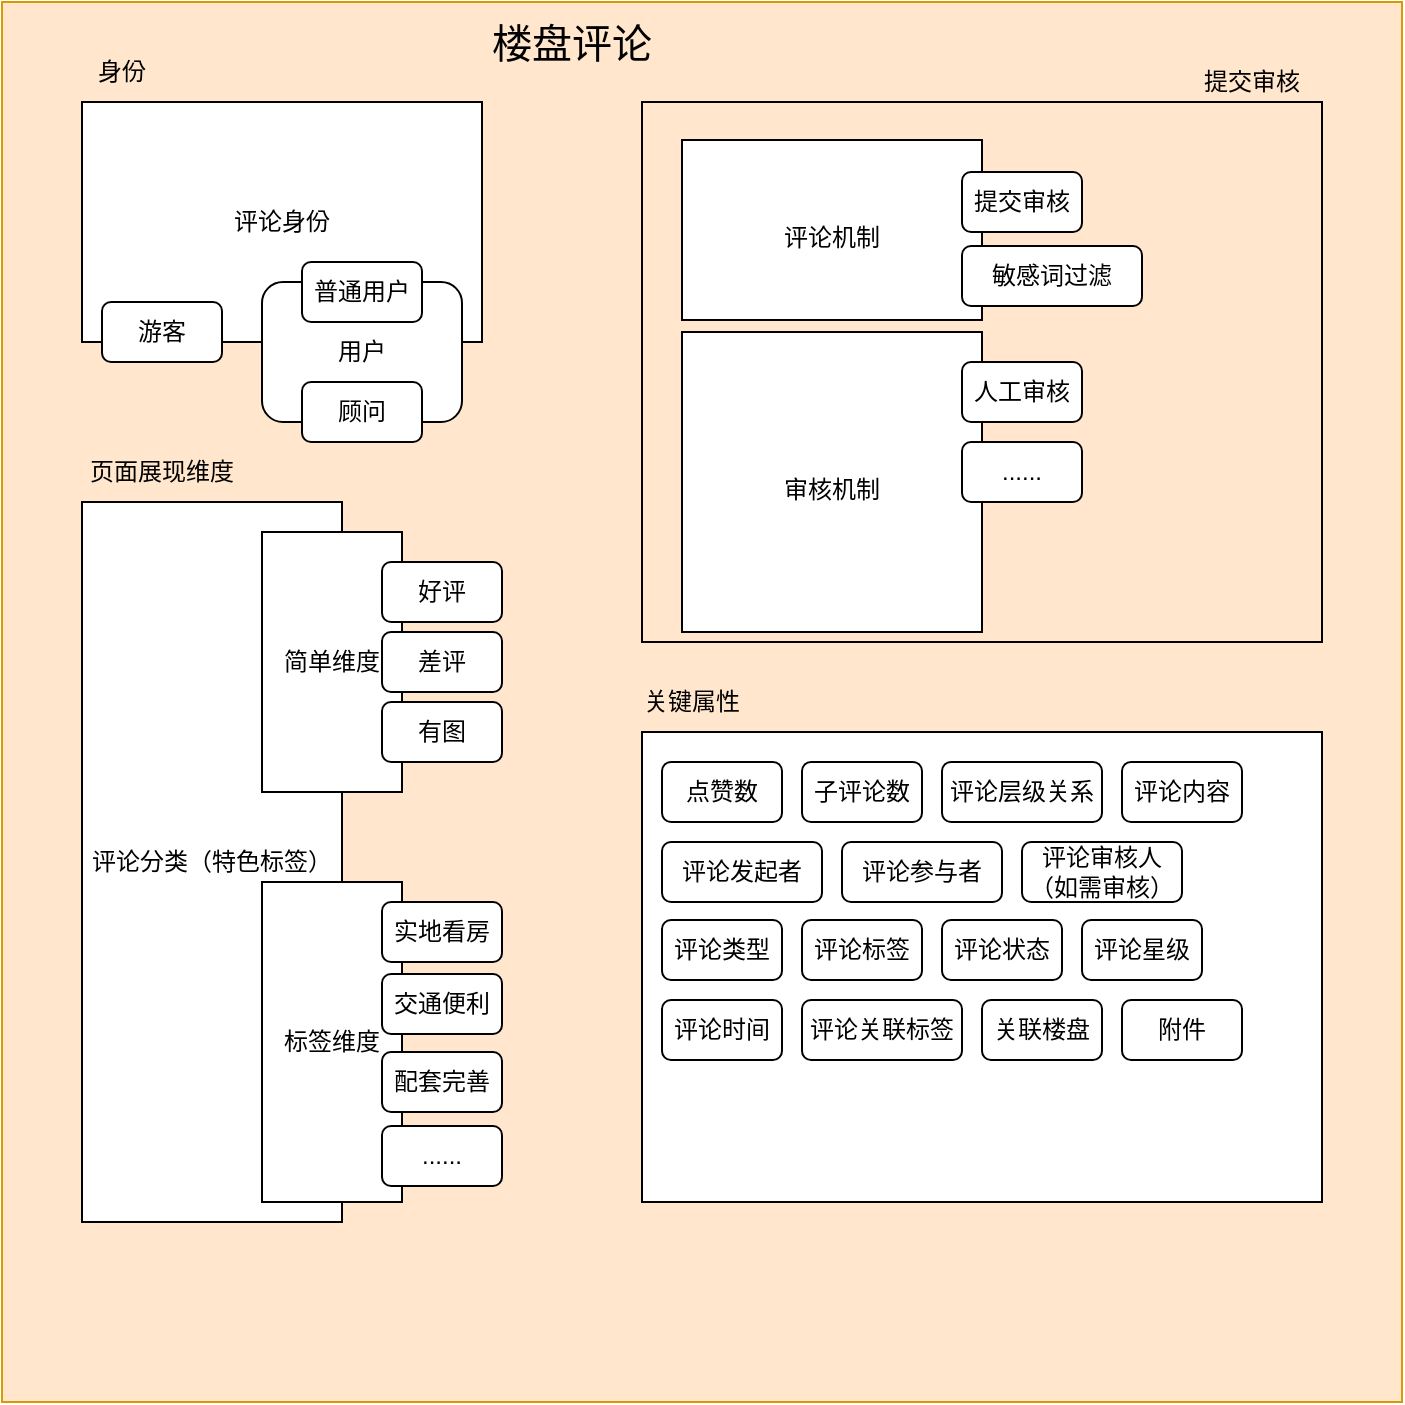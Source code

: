 <mxfile version="14.8.0" type="github" pages="2">
  <diagram id="0LVFIWE_cZ-BKO6vqAE3" name="楼盘评论">
    <mxGraphModel dx="1422" dy="762" grid="1" gridSize="10" guides="1" tooltips="1" connect="1" arrows="1" fold="1" page="1" pageScale="1" pageWidth="827" pageHeight="1169" math="0" shadow="0">
      <root>
        <mxCell id="0" />
        <mxCell id="1" parent="0" />
        <mxCell id="6tDgeE5sxYvlEyEiNsdh-1" value="" style="whiteSpace=wrap;html=1;aspect=fixed;fillColor=#ffe6cc;strokeColor=#d79b00;" parent="1" vertex="1">
          <mxGeometry x="110" y="60" width="700" height="700" as="geometry" />
        </mxCell>
        <mxCell id="6tDgeE5sxYvlEyEiNsdh-5" value="评论身份" style="rounded=0;whiteSpace=wrap;html=1;" parent="1" vertex="1">
          <mxGeometry x="150" y="110" width="200" height="120" as="geometry" />
        </mxCell>
        <mxCell id="6tDgeE5sxYvlEyEiNsdh-7" value="游客" style="rounded=1;whiteSpace=wrap;html=1;" parent="1" vertex="1">
          <mxGeometry x="160" y="210" width="60" height="30" as="geometry" />
        </mxCell>
        <mxCell id="6tDgeE5sxYvlEyEiNsdh-9" value="用户" style="rounded=1;whiteSpace=wrap;html=1;" parent="1" vertex="1">
          <mxGeometry x="240" y="200" width="100" height="70" as="geometry" />
        </mxCell>
        <mxCell id="6tDgeE5sxYvlEyEiNsdh-17" value="评论分类（特色标签）" style="rounded=0;whiteSpace=wrap;html=1;" parent="1" vertex="1">
          <mxGeometry x="150" y="310" width="130" height="360" as="geometry" />
        </mxCell>
        <mxCell id="6tDgeE5sxYvlEyEiNsdh-21" value="普通用户" style="rounded=1;whiteSpace=wrap;html=1;" parent="1" vertex="1">
          <mxGeometry x="260" y="190" width="60" height="30" as="geometry" />
        </mxCell>
        <mxCell id="6tDgeE5sxYvlEyEiNsdh-22" value="顾问" style="rounded=1;whiteSpace=wrap;html=1;" parent="1" vertex="1">
          <mxGeometry x="260" y="250" width="60" height="30" as="geometry" />
        </mxCell>
        <mxCell id="6tDgeE5sxYvlEyEiNsdh-34" value="简单维度" style="rounded=0;whiteSpace=wrap;html=1;" parent="1" vertex="1">
          <mxGeometry x="240" y="325" width="70" height="130" as="geometry" />
        </mxCell>
        <mxCell id="6tDgeE5sxYvlEyEiNsdh-35" value="好评" style="rounded=1;whiteSpace=wrap;html=1;" parent="1" vertex="1">
          <mxGeometry x="300" y="340" width="60" height="30" as="geometry" />
        </mxCell>
        <mxCell id="6tDgeE5sxYvlEyEiNsdh-36" value="差评" style="rounded=1;whiteSpace=wrap;html=1;" parent="1" vertex="1">
          <mxGeometry x="300" y="375" width="60" height="30" as="geometry" />
        </mxCell>
        <mxCell id="6tDgeE5sxYvlEyEiNsdh-37" value="有图" style="rounded=1;whiteSpace=wrap;html=1;" parent="1" vertex="1">
          <mxGeometry x="300" y="410" width="60" height="30" as="geometry" />
        </mxCell>
        <mxCell id="6tDgeE5sxYvlEyEiNsdh-40" value="标签维度" style="rounded=0;whiteSpace=wrap;html=1;" parent="1" vertex="1">
          <mxGeometry x="240" y="500" width="70" height="160" as="geometry" />
        </mxCell>
        <mxCell id="6tDgeE5sxYvlEyEiNsdh-41" value="实地看房" style="rounded=1;whiteSpace=wrap;html=1;" parent="1" vertex="1">
          <mxGeometry x="300" y="510" width="60" height="30" as="geometry" />
        </mxCell>
        <mxCell id="6tDgeE5sxYvlEyEiNsdh-42" value="交通便利" style="rounded=1;whiteSpace=wrap;html=1;" parent="1" vertex="1">
          <mxGeometry x="300" y="546" width="60" height="30" as="geometry" />
        </mxCell>
        <mxCell id="6tDgeE5sxYvlEyEiNsdh-43" value="配套完善" style="rounded=1;whiteSpace=wrap;html=1;" parent="1" vertex="1">
          <mxGeometry x="300" y="585" width="60" height="30" as="geometry" />
        </mxCell>
        <mxCell id="6tDgeE5sxYvlEyEiNsdh-44" value="......" style="rounded=1;whiteSpace=wrap;html=1;" parent="1" vertex="1">
          <mxGeometry x="300" y="622" width="60" height="30" as="geometry" />
        </mxCell>
        <mxCell id="6tDgeE5sxYvlEyEiNsdh-45" value="楼盘评论" style="text;html=1;strokeColor=none;fillColor=none;align=center;verticalAlign=middle;whiteSpace=wrap;rounded=0;fontSize=20;" parent="1" vertex="1">
          <mxGeometry x="340" y="70" width="110" height="20" as="geometry" />
        </mxCell>
        <mxCell id="6tDgeE5sxYvlEyEiNsdh-46" value="&lt;font style=&quot;font-size: 12px&quot;&gt;评论机制&lt;/font&gt;" style="rounded=0;whiteSpace=wrap;html=1;fontSize=20;fillColor=#ffffff;gradientColor=none;" parent="1" vertex="1">
          <mxGeometry x="450" y="129" width="150" height="90" as="geometry" />
        </mxCell>
        <mxCell id="6tDgeE5sxYvlEyEiNsdh-47" value="提交审核" style="rounded=1;whiteSpace=wrap;html=1;" parent="1" vertex="1">
          <mxGeometry x="590" y="145" width="60" height="30" as="geometry" />
        </mxCell>
        <mxCell id="6tDgeE5sxYvlEyEiNsdh-48" value="敏感词过滤" style="rounded=1;whiteSpace=wrap;html=1;" parent="1" vertex="1">
          <mxGeometry x="590" y="182" width="90" height="30" as="geometry" />
        </mxCell>
        <mxCell id="6tDgeE5sxYvlEyEiNsdh-49" value="&lt;font style=&quot;font-size: 12px&quot;&gt;审核机制&lt;/font&gt;" style="whiteSpace=wrap;html=1;aspect=fixed;fontSize=20;fillColor=#ffffff;gradientColor=none;" parent="1" vertex="1">
          <mxGeometry x="450" y="225" width="150" height="150" as="geometry" />
        </mxCell>
        <mxCell id="6tDgeE5sxYvlEyEiNsdh-50" value="人工审核" style="rounded=1;whiteSpace=wrap;html=1;" parent="1" vertex="1">
          <mxGeometry x="590" y="240" width="60" height="30" as="geometry" />
        </mxCell>
        <mxCell id="6tDgeE5sxYvlEyEiNsdh-51" value="......" style="rounded=1;whiteSpace=wrap;html=1;" parent="1" vertex="1">
          <mxGeometry x="590" y="280" width="60" height="30" as="geometry" />
        </mxCell>
        <mxCell id="3g9fmIuKLqKl-8z87z6e-2" value="" style="rounded=0;whiteSpace=wrap;html=1;" parent="1" vertex="1">
          <mxGeometry x="430" y="425" width="340" height="235" as="geometry" />
        </mxCell>
        <mxCell id="3g9fmIuKLqKl-8z87z6e-3" value="关键属性" style="text;html=1;strokeColor=none;fillColor=none;align=center;verticalAlign=middle;whiteSpace=wrap;rounded=0;" parent="1" vertex="1">
          <mxGeometry x="430" y="400" width="50" height="20" as="geometry" />
        </mxCell>
        <mxCell id="3g9fmIuKLqKl-8z87z6e-4" value="点赞数" style="rounded=1;whiteSpace=wrap;html=1;" parent="1" vertex="1">
          <mxGeometry x="440" y="440" width="60" height="30" as="geometry" />
        </mxCell>
        <mxCell id="3g9fmIuKLqKl-8z87z6e-5" value="子评论数" style="rounded=1;whiteSpace=wrap;html=1;" parent="1" vertex="1">
          <mxGeometry x="510" y="440" width="60" height="30" as="geometry" />
        </mxCell>
        <mxCell id="3g9fmIuKLqKl-8z87z6e-6" value="评论层级关系" style="rounded=1;whiteSpace=wrap;html=1;" parent="1" vertex="1">
          <mxGeometry x="580" y="440" width="80" height="30" as="geometry" />
        </mxCell>
        <mxCell id="3g9fmIuKLqKl-8z87z6e-7" value="评论关联标签" style="rounded=1;whiteSpace=wrap;html=1;" parent="1" vertex="1">
          <mxGeometry x="510" y="559" width="80" height="30" as="geometry" />
        </mxCell>
        <mxCell id="3g9fmIuKLqKl-8z87z6e-8" value="评论发起者" style="rounded=1;whiteSpace=wrap;html=1;" parent="1" vertex="1">
          <mxGeometry x="440" y="480" width="80" height="30" as="geometry" />
        </mxCell>
        <mxCell id="3g9fmIuKLqKl-8z87z6e-9" value="评论参与者" style="rounded=1;whiteSpace=wrap;html=1;" parent="1" vertex="1">
          <mxGeometry x="530" y="480" width="80" height="30" as="geometry" />
        </mxCell>
        <mxCell id="3g9fmIuKLqKl-8z87z6e-10" value="评论审核人（如需审核）" style="rounded=1;whiteSpace=wrap;html=1;" parent="1" vertex="1">
          <mxGeometry x="620" y="480" width="80" height="30" as="geometry" />
        </mxCell>
        <mxCell id="dlRp0o0y4FPuxKgbH7tX-1" value="评论类型" style="rounded=1;whiteSpace=wrap;html=1;" vertex="1" parent="1">
          <mxGeometry x="440" y="519" width="60" height="30" as="geometry" />
        </mxCell>
        <mxCell id="dlRp0o0y4FPuxKgbH7tX-2" value="页面展现维度" style="text;html=1;strokeColor=none;fillColor=none;align=center;verticalAlign=middle;whiteSpace=wrap;rounded=0;" vertex="1" parent="1">
          <mxGeometry x="150" y="285" width="80" height="20" as="geometry" />
        </mxCell>
        <mxCell id="dlRp0o0y4FPuxKgbH7tX-3" value="身份" style="text;html=1;strokeColor=none;fillColor=none;align=center;verticalAlign=middle;whiteSpace=wrap;rounded=0;" vertex="1" parent="1">
          <mxGeometry x="150" y="85" width="40" height="20" as="geometry" />
        </mxCell>
        <mxCell id="dlRp0o0y4FPuxKgbH7tX-4" value="" style="rounded=0;whiteSpace=wrap;html=1;fillColor=none;" vertex="1" parent="1">
          <mxGeometry x="430" y="110" width="340" height="270" as="geometry" />
        </mxCell>
        <mxCell id="dlRp0o0y4FPuxKgbH7tX-5" value="提交审核" style="text;html=1;strokeColor=none;fillColor=none;align=center;verticalAlign=middle;whiteSpace=wrap;rounded=0;" vertex="1" parent="1">
          <mxGeometry x="710" y="90" width="50" height="20" as="geometry" />
        </mxCell>
        <mxCell id="dlRp0o0y4FPuxKgbH7tX-6" value="评论内容" style="rounded=1;whiteSpace=wrap;html=1;" vertex="1" parent="1">
          <mxGeometry x="670" y="440" width="60" height="30" as="geometry" />
        </mxCell>
        <mxCell id="dlRp0o0y4FPuxKgbH7tX-7" value="评论状态" style="rounded=1;whiteSpace=wrap;html=1;" vertex="1" parent="1">
          <mxGeometry x="580" y="519" width="60" height="30" as="geometry" />
        </mxCell>
        <mxCell id="dlRp0o0y4FPuxKgbH7tX-8" value="评论星级" style="rounded=1;whiteSpace=wrap;html=1;" vertex="1" parent="1">
          <mxGeometry x="650" y="519" width="60" height="30" as="geometry" />
        </mxCell>
        <mxCell id="dlRp0o0y4FPuxKgbH7tX-9" value="评论时间" style="rounded=1;whiteSpace=wrap;html=1;" vertex="1" parent="1">
          <mxGeometry x="440" y="559" width="60" height="30" as="geometry" />
        </mxCell>
        <mxCell id="dlRp0o0y4FPuxKgbH7tX-10" value="评论标签" style="rounded=1;whiteSpace=wrap;html=1;" vertex="1" parent="1">
          <mxGeometry x="510" y="519" width="60" height="30" as="geometry" />
        </mxCell>
        <mxCell id="eEguXz9jb68DzzD_3qnI-1" value="关联楼盘" style="rounded=1;whiteSpace=wrap;html=1;" vertex="1" parent="1">
          <mxGeometry x="600" y="559" width="60" height="30" as="geometry" />
        </mxCell>
        <mxCell id="g4liJRdTon_hC2bW3Gpg-1" value="附件" style="rounded=1;whiteSpace=wrap;html=1;" vertex="1" parent="1">
          <mxGeometry x="670" y="559" width="60" height="30" as="geometry" />
        </mxCell>
      </root>
    </mxGraphModel>
  </diagram>
  <diagram id="h8phuTnGGjhTJLSUU3Ok" name="楼盘论坛">
    <mxGraphModel dx="1422" dy="762" grid="1" gridSize="10" guides="1" tooltips="1" connect="1" arrows="1" fold="1" page="1" pageScale="1" pageWidth="827" pageHeight="1169" math="0" shadow="0">
      <root>
        <mxCell id="f5QDGr0gRxw0-2oQ4yCn-0" />
        <mxCell id="f5QDGr0gRxw0-2oQ4yCn-1" parent="f5QDGr0gRxw0-2oQ4yCn-0" />
        <mxCell id="f5QDGr0gRxw0-2oQ4yCn-2" value="" style="rounded=0;whiteSpace=wrap;html=1;" vertex="1" parent="f5QDGr0gRxw0-2oQ4yCn-1">
          <mxGeometry x="100" y="50" width="850" height="730" as="geometry" />
        </mxCell>
        <mxCell id="f5QDGr0gRxw0-2oQ4yCn-3" value="" style="rounded=0;whiteSpace=wrap;html=1;fillColor=none;" vertex="1" parent="f5QDGr0gRxw0-2oQ4yCn-1">
          <mxGeometry x="135" y="130" width="560" height="100" as="geometry" />
        </mxCell>
        <mxCell id="wwPZe-RRV93u5RuGWnNC-0" value="论坛属性" style="text;html=1;strokeColor=none;fillColor=none;align=center;verticalAlign=middle;whiteSpace=wrap;rounded=0;" vertex="1" parent="f5QDGr0gRxw0-2oQ4yCn-1">
          <mxGeometry x="124" y="100" width="75" height="20" as="geometry" />
        </mxCell>
        <mxCell id="wwPZe-RRV93u5RuGWnNC-1" value="帖子" style="rounded=1;whiteSpace=wrap;html=1;fillColor=none;" vertex="1" parent="f5QDGr0gRxw0-2oQ4yCn-1">
          <mxGeometry x="340" y="140" width="60" height="30" as="geometry" />
        </mxCell>
        <mxCell id="wwPZe-RRV93u5RuGWnNC-2" value="版块" style="rounded=1;whiteSpace=wrap;html=1;fillColor=none;arcSize=40;" vertex="1" parent="f5QDGr0gRxw0-2oQ4yCn-1">
          <mxGeometry x="260" y="140" width="70" height="30" as="geometry" />
        </mxCell>
        <mxCell id="wwPZe-RRV93u5RuGWnNC-3" value="楼盘论坛" style="text;html=1;strokeColor=none;fillColor=none;align=center;verticalAlign=middle;whiteSpace=wrap;rounded=0;" vertex="1" parent="f5QDGr0gRxw0-2oQ4yCn-1">
          <mxGeometry x="374" y="67" width="86" height="20" as="geometry" />
        </mxCell>
        <mxCell id="aAwYT8CJmv0WLU3tVaD8-0" value="楼盘名（论坛名）" style="rounded=1;whiteSpace=wrap;html=1;fillColor=none;" vertex="1" parent="f5QDGr0gRxw0-2oQ4yCn-1">
          <mxGeometry x="145" y="140" width="105" height="30" as="geometry" />
        </mxCell>
        <mxCell id="aAwYT8CJmv0WLU3tVaD8-1" value="论坛主" style="rounded=1;whiteSpace=wrap;html=1;fillColor=none;" vertex="1" parent="f5QDGr0gRxw0-2oQ4yCn-1">
          <mxGeometry x="413.5" y="140" width="60" height="30" as="geometry" />
        </mxCell>
        <mxCell id="aAwYT8CJmv0WLU3tVaD8-2" value="版主" style="rounded=1;whiteSpace=wrap;html=1;fillColor=none;" vertex="1" parent="f5QDGr0gRxw0-2oQ4yCn-1">
          <mxGeometry x="480" y="140" width="60" height="30" as="geometry" />
        </mxCell>
        <mxCell id="aAwYT8CJmv0WLU3tVaD8-5" value="总人数" style="rounded=1;whiteSpace=wrap;html=1;fillColor=none;" vertex="1" parent="f5QDGr0gRxw0-2oQ4yCn-1">
          <mxGeometry x="550" y="140" width="65" height="30" as="geometry" />
        </mxCell>
        <mxCell id="aAwYT8CJmv0WLU3tVaD8-6" value="活跃人数" style="rounded=1;whiteSpace=wrap;html=1;fillColor=none;" vertex="1" parent="f5QDGr0gRxw0-2oQ4yCn-1">
          <mxGeometry x="630" y="140" width="60" height="30" as="geometry" />
        </mxCell>
        <mxCell id="aAwYT8CJmv0WLU3tVaD8-8" value="" style="rounded=0;whiteSpace=wrap;html=1;fillColor=none;" vertex="1" parent="f5QDGr0gRxw0-2oQ4yCn-1">
          <mxGeometry x="135" y="270" width="560" height="60" as="geometry" />
        </mxCell>
        <mxCell id="aAwYT8CJmv0WLU3tVaD8-10" value="版块属性" style="text;html=1;strokeColor=none;fillColor=none;align=center;verticalAlign=middle;whiteSpace=wrap;rounded=0;" vertex="1" parent="f5QDGr0gRxw0-2oQ4yCn-1">
          <mxGeometry x="136" y="240" width="55" height="20" as="geometry" />
        </mxCell>
        <mxCell id="aAwYT8CJmv0WLU3tVaD8-11" value="版块名" style="rounded=1;whiteSpace=wrap;html=1;fillColor=none;arcSize=22;" vertex="1" parent="f5QDGr0gRxw0-2oQ4yCn-1">
          <mxGeometry x="147.5" y="280" width="60" height="30" as="geometry" />
        </mxCell>
        <mxCell id="aAwYT8CJmv0WLU3tVaD8-13" value="版块状态" style="rounded=1;whiteSpace=wrap;html=1;fillColor=none;" vertex="1" parent="f5QDGr0gRxw0-2oQ4yCn-1">
          <mxGeometry x="220" y="280" width="60" height="30" as="geometry" />
        </mxCell>
        <mxCell id="aAwYT8CJmv0WLU3tVaD8-14" value="论坛状态" style="rounded=1;whiteSpace=wrap;html=1;fillColor=none;" vertex="1" parent="f5QDGr0gRxw0-2oQ4yCn-1">
          <mxGeometry x="147.5" y="180" width="60" height="30" as="geometry" />
        </mxCell>
        <mxCell id="aAwYT8CJmv0WLU3tVaD8-15" value="版块排序" style="rounded=1;whiteSpace=wrap;html=1;fillColor=none;" vertex="1" parent="f5QDGr0gRxw0-2oQ4yCn-1">
          <mxGeometry x="290" y="280" width="60" height="30" as="geometry" />
        </mxCell>
        <mxCell id="aAwYT8CJmv0WLU3tVaD8-16" value="" style="rounded=0;whiteSpace=wrap;html=1;fillColor=none;" vertex="1" parent="f5QDGr0gRxw0-2oQ4yCn-1">
          <mxGeometry x="135" y="370" width="560" height="90" as="geometry" />
        </mxCell>
        <mxCell id="aAwYT8CJmv0WLU3tVaD8-17" value="帖子属性" style="text;html=1;strokeColor=none;fillColor=none;align=center;verticalAlign=middle;whiteSpace=wrap;rounded=0;" vertex="1" parent="f5QDGr0gRxw0-2oQ4yCn-1">
          <mxGeometry x="135" y="340" width="55" height="20" as="geometry" />
        </mxCell>
        <mxCell id="aAwYT8CJmv0WLU3tVaD8-18" value="所属论坛" style="rounded=1;whiteSpace=wrap;html=1;fillColor=none;" vertex="1" parent="f5QDGr0gRxw0-2oQ4yCn-1">
          <mxGeometry x="360" y="280" width="60" height="30" as="geometry" />
        </mxCell>
        <mxCell id="aAwYT8CJmv0WLU3tVaD8-19" value="标题" style="rounded=1;whiteSpace=wrap;html=1;fillColor=none;" vertex="1" parent="f5QDGr0gRxw0-2oQ4yCn-1">
          <mxGeometry x="142.5" y="380" width="60" height="30" as="geometry" />
        </mxCell>
        <mxCell id="aAwYT8CJmv0WLU3tVaD8-20" value="作者" style="rounded=1;whiteSpace=wrap;html=1;fillColor=none;" vertex="1" parent="f5QDGr0gRxw0-2oQ4yCn-1">
          <mxGeometry x="280" y="380" width="60" height="30" as="geometry" />
        </mxCell>
        <mxCell id="aAwYT8CJmv0WLU3tVaD8-21" value="所属版块" style="rounded=1;whiteSpace=wrap;html=1;fillColor=none;" vertex="1" parent="f5QDGr0gRxw0-2oQ4yCn-1">
          <mxGeometry x="350" y="380" width="60" height="30" as="geometry" />
        </mxCell>
        <mxCell id="aAwYT8CJmv0WLU3tVaD8-22" value="内容" style="rounded=1;whiteSpace=wrap;html=1;fillColor=none;" vertex="1" parent="f5QDGr0gRxw0-2oQ4yCn-1">
          <mxGeometry x="210" y="380" width="60" height="30" as="geometry" />
        </mxCell>
        <mxCell id="aAwYT8CJmv0WLU3tVaD8-23" value="评论" style="rounded=1;whiteSpace=wrap;html=1;fillColor=none;" vertex="1" parent="f5QDGr0gRxw0-2oQ4yCn-1">
          <mxGeometry x="420" y="380" width="60" height="30" as="geometry" />
        </mxCell>
        <mxCell id="aAwYT8CJmv0WLU3tVaD8-24" value="评论者" style="rounded=1;whiteSpace=wrap;html=1;fillColor=none;" vertex="1" parent="f5QDGr0gRxw0-2oQ4yCn-1">
          <mxGeometry x="490" y="380" width="60" height="30" as="geometry" />
        </mxCell>
        <mxCell id="aAwYT8CJmv0WLU3tVaD8-25" value="拟稿时间" style="rounded=1;whiteSpace=wrap;html=1;fillColor=none;" vertex="1" parent="f5QDGr0gRxw0-2oQ4yCn-1">
          <mxGeometry x="560" y="380" width="60" height="30" as="geometry" />
        </mxCell>
        <mxCell id="aAwYT8CJmv0WLU3tVaD8-26" value="发表时间" style="rounded=1;whiteSpace=wrap;html=1;fillColor=none;" vertex="1" parent="f5QDGr0gRxw0-2oQ4yCn-1">
          <mxGeometry x="142.5" y="420" width="60" height="30" as="geometry" />
        </mxCell>
        <mxCell id="aAwYT8CJmv0WLU3tVaD8-27" value="审核人" style="rounded=1;whiteSpace=wrap;html=1;fillColor=none;" vertex="1" parent="f5QDGr0gRxw0-2oQ4yCn-1">
          <mxGeometry x="210.5" y="420" width="60" height="30" as="geometry" />
        </mxCell>
        <mxCell id="aAwYT8CJmv0WLU3tVaD8-28" value="帖子状态" style="rounded=1;whiteSpace=wrap;html=1;fillColor=none;" vertex="1" parent="f5QDGr0gRxw0-2oQ4yCn-1">
          <mxGeometry x="280" y="420" width="60" height="30" as="geometry" />
        </mxCell>
        <mxCell id="aAwYT8CJmv0WLU3tVaD8-29" value="帖子类型" style="rounded=1;whiteSpace=wrap;html=1;fillColor=none;" vertex="1" parent="f5QDGr0gRxw0-2oQ4yCn-1">
          <mxGeometry x="350" y="420" width="60" height="30" as="geometry" />
        </mxCell>
        <mxCell id="aAwYT8CJmv0WLU3tVaD8-33" value="" style="edgeStyle=entityRelationEdgeStyle;fontSize=12;html=1;endArrow=ERone;endFill=1;exitX=0.5;exitY=1;exitDx=0;exitDy=0;" edge="1" parent="f5QDGr0gRxw0-2oQ4yCn-1" source="wwPZe-RRV93u5RuGWnNC-2">
          <mxGeometry width="100" height="100" relative="1" as="geometry">
            <mxPoint x="360" y="370" as="sourcePoint" />
            <mxPoint x="460" y="270" as="targetPoint" />
          </mxGeometry>
        </mxCell>
        <mxCell id="aAwYT8CJmv0WLU3tVaD8-34" value="帖子" style="rounded=1;whiteSpace=wrap;html=1;fillColor=none;" vertex="1" parent="f5QDGr0gRxw0-2oQ4yCn-1">
          <mxGeometry x="430" y="280" width="60" height="30" as="geometry" />
        </mxCell>
        <mxCell id="aAwYT8CJmv0WLU3tVaD8-35" value="" style="edgeStyle=entityRelationEdgeStyle;fontSize=12;html=1;endArrow=ERone;endFill=1;exitX=0.25;exitY=1;exitDx=0;exitDy=0;" edge="1" parent="f5QDGr0gRxw0-2oQ4yCn-1" source="wwPZe-RRV93u5RuGWnNC-1">
          <mxGeometry width="100" height="100" relative="1" as="geometry">
            <mxPoint x="305" y="180" as="sourcePoint" />
            <mxPoint x="420" y="366" as="targetPoint" />
          </mxGeometry>
        </mxCell>
        <mxCell id="aAwYT8CJmv0WLU3tVaD8-36" value="封面图" style="rounded=1;whiteSpace=wrap;html=1;fillColor=none;" vertex="1" parent="f5QDGr0gRxw0-2oQ4yCn-1">
          <mxGeometry x="420" y="420" width="60" height="30" as="geometry" />
        </mxCell>
        <mxCell id="aAwYT8CJmv0WLU3tVaD8-37" value="附件" style="rounded=1;whiteSpace=wrap;html=1;fillColor=none;" vertex="1" parent="f5QDGr0gRxw0-2oQ4yCn-1">
          <mxGeometry x="490" y="420" width="60" height="30" as="geometry" />
        </mxCell>
        <mxCell id="aAwYT8CJmv0WLU3tVaD8-39" value="帖子数量" style="rounded=1;whiteSpace=wrap;html=1;fillColor=none;" vertex="1" parent="f5QDGr0gRxw0-2oQ4yCn-1">
          <mxGeometry x="500" y="280" width="60" height="30" as="geometry" />
        </mxCell>
        <mxCell id="aAwYT8CJmv0WLU3tVaD8-40" value="" style="rounded=0;whiteSpace=wrap;html=1;fillColor=none;" vertex="1" parent="f5QDGr0gRxw0-2oQ4yCn-1">
          <mxGeometry x="134" y="503" width="560" height="47" as="geometry" />
        </mxCell>
        <mxCell id="aAwYT8CJmv0WLU3tVaD8-41" value="评论" style="text;html=1;strokeColor=none;fillColor=none;align=center;verticalAlign=middle;whiteSpace=wrap;rounded=0;" vertex="1" parent="f5QDGr0gRxw0-2oQ4yCn-1">
          <mxGeometry x="130" y="480" width="40" height="20" as="geometry" />
        </mxCell>
        <mxCell id="ceN0pglUCRL9Dn3EEVda-0" value="子评论数" style="rounded=1;whiteSpace=wrap;html=1;" vertex="1" parent="f5QDGr0gRxw0-2oQ4yCn-1">
          <mxGeometry x="210.5" y="510" width="60" height="30" as="geometry" />
        </mxCell>
        <mxCell id="ceN0pglUCRL9Dn3EEVda-1" value="评论层级关系" style="rounded=1;whiteSpace=wrap;html=1;" vertex="1" parent="f5QDGr0gRxw0-2oQ4yCn-1">
          <mxGeometry x="530" y="510" width="80" height="30" as="geometry" />
        </mxCell>
        <mxCell id="ceN0pglUCRL9Dn3EEVda-2" value="评论发起者" style="rounded=1;whiteSpace=wrap;html=1;" vertex="1" parent="f5QDGr0gRxw0-2oQ4yCn-1">
          <mxGeometry x="350" y="510" width="80" height="30" as="geometry" />
        </mxCell>
        <mxCell id="ceN0pglUCRL9Dn3EEVda-3" value="评论参与者" style="rounded=1;whiteSpace=wrap;html=1;" vertex="1" parent="f5QDGr0gRxw0-2oQ4yCn-1">
          <mxGeometry x="440" y="510" width="80" height="30" as="geometry" />
        </mxCell>
        <mxCell id="ceN0pglUCRL9Dn3EEVda-4" value="评论内容" style="rounded=1;whiteSpace=wrap;html=1;" vertex="1" parent="f5QDGr0gRxw0-2oQ4yCn-1">
          <mxGeometry x="142.5" y="510" width="60" height="30" as="geometry" />
        </mxCell>
        <mxCell id="ceN0pglUCRL9Dn3EEVda-5" value="评论时间" style="rounded=1;whiteSpace=wrap;html=1;" vertex="1" parent="f5QDGr0gRxw0-2oQ4yCn-1">
          <mxGeometry x="280" y="510" width="60" height="30" as="geometry" />
        </mxCell>
        <mxCell id="UfI2T4uCcUy5kJvJxtRl-0" value="附件" style="rounded=1;whiteSpace=wrap;html=1;" vertex="1" parent="f5QDGr0gRxw0-2oQ4yCn-1">
          <mxGeometry x="620" y="510" width="60" height="30" as="geometry" />
        </mxCell>
        <mxCell id="SeNfQDW4a3vJBLRNI42W-0" value="" style="rounded=0;whiteSpace=wrap;html=1;fillColor=none;" vertex="1" parent="f5QDGr0gRxw0-2oQ4yCn-1">
          <mxGeometry x="134" y="585" width="560" height="47" as="geometry" />
        </mxCell>
        <mxCell id="SeNfQDW4a3vJBLRNI42W-1" value="用户类型" style="text;html=1;strokeColor=none;fillColor=none;align=center;verticalAlign=middle;whiteSpace=wrap;rounded=0;" vertex="1" parent="f5QDGr0gRxw0-2oQ4yCn-1">
          <mxGeometry x="130" y="565" width="60" height="20" as="geometry" />
        </mxCell>
        <mxCell id="SeNfQDW4a3vJBLRNI42W-2" value="论坛主" style="rounded=1;whiteSpace=wrap;html=1;" vertex="1" parent="f5QDGr0gRxw0-2oQ4yCn-1">
          <mxGeometry x="142.5" y="593.5" width="67.5" height="30" as="geometry" />
        </mxCell>
        <mxCell id="SeNfQDW4a3vJBLRNI42W-3" value="版主" style="rounded=1;whiteSpace=wrap;html=1;" vertex="1" parent="f5QDGr0gRxw0-2oQ4yCn-1">
          <mxGeometry x="220" y="593.5" width="60" height="30" as="geometry" />
        </mxCell>
        <mxCell id="SeNfQDW4a3vJBLRNI42W-4" value="审核人" style="rounded=1;whiteSpace=wrap;html=1;" vertex="1" parent="f5QDGr0gRxw0-2oQ4yCn-1">
          <mxGeometry x="290" y="593.5" width="60" height="30" as="geometry" />
        </mxCell>
        <mxCell id="SeNfQDW4a3vJBLRNI42W-5" value="作者" style="rounded=1;whiteSpace=wrap;html=1;" vertex="1" parent="f5QDGr0gRxw0-2oQ4yCn-1">
          <mxGeometry x="360" y="593.5" width="60" height="30" as="geometry" />
        </mxCell>
        <mxCell id="SeNfQDW4a3vJBLRNI42W-6" value="游客" style="rounded=1;whiteSpace=wrap;html=1;" vertex="1" parent="f5QDGr0gRxw0-2oQ4yCn-1">
          <mxGeometry x="430" y="593.5" width="60" height="30" as="geometry" />
        </mxCell>
        <mxCell id="SeNfQDW4a3vJBLRNI42W-7" value="个人中心" style="text;html=1;strokeColor=none;fillColor=none;align=center;verticalAlign=middle;whiteSpace=wrap;rounded=0;" vertex="1" parent="f5QDGr0gRxw0-2oQ4yCn-1">
          <mxGeometry x="130" y="650" width="65" height="20" as="geometry" />
        </mxCell>
        <mxCell id="SeNfQDW4a3vJBLRNI42W-8" value="......" style="rounded=0;whiteSpace=wrap;html=1;fillColor=none;" vertex="1" parent="f5QDGr0gRxw0-2oQ4yCn-1">
          <mxGeometry x="134" y="670" width="560" height="47" as="geometry" />
        </mxCell>
      </root>
    </mxGraphModel>
  </diagram>
</mxfile>
